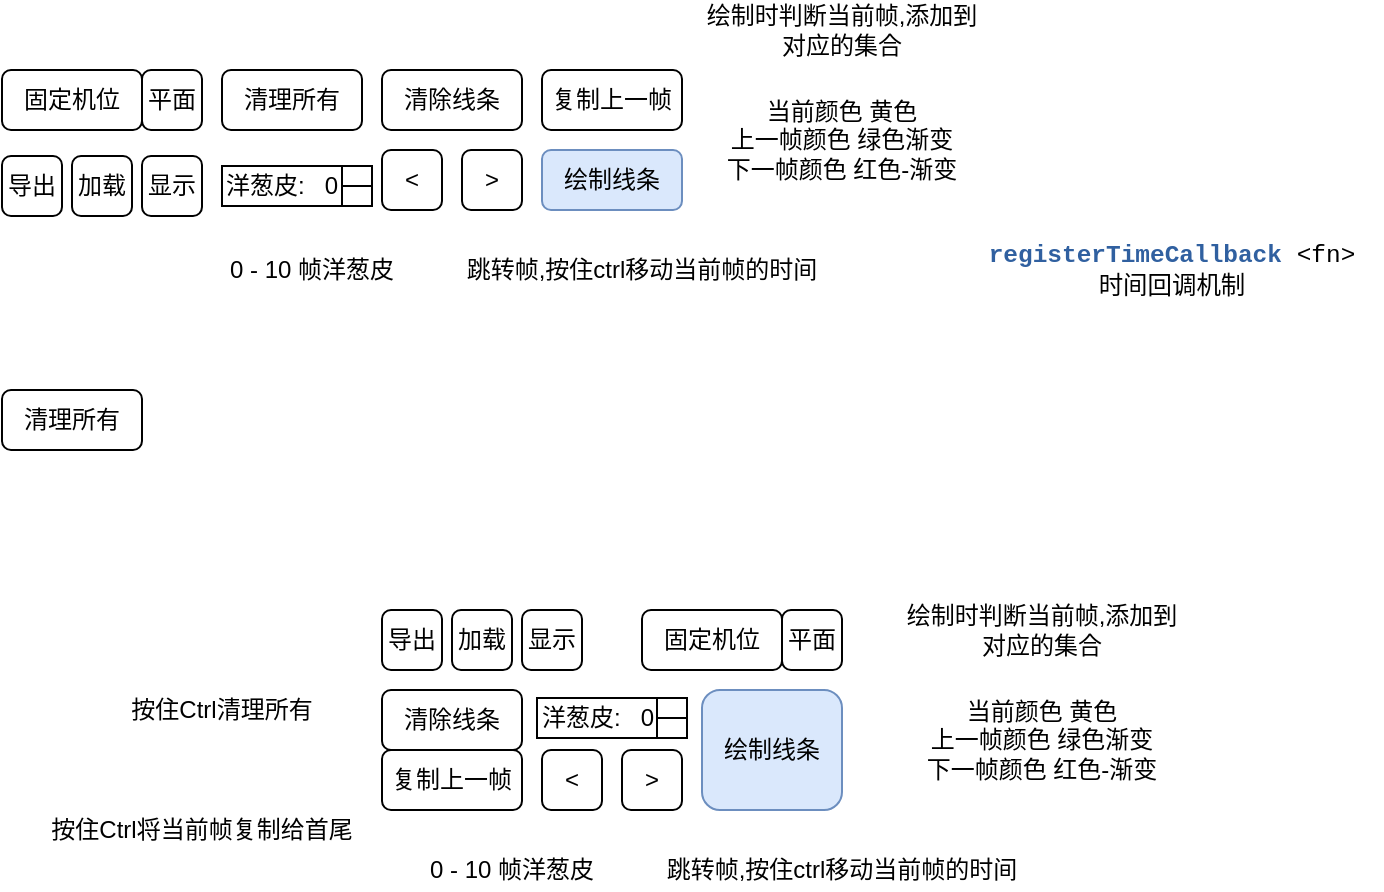 <mxfile version="14.1.8" type="device"><diagram id="Qp038zfejBVWZ31NkYar" name="第 1 页"><mxGraphModel dx="1086" dy="806" grid="1" gridSize="10" guides="1" tooltips="1" connect="1" arrows="1" fold="1" page="1" pageScale="1" pageWidth="827" pageHeight="1169" math="0" shadow="0"><root><mxCell id="0"/><mxCell id="1" parent="0"/><mxCell id="wxJcVUgNrAv_xKHlyjaR-1" value="绘制线条" style="rounded=1;whiteSpace=wrap;html=1;fillColor=#dae8fc;strokeColor=#6c8ebf;" parent="1" vertex="1"><mxGeometry x="280" y="80" width="70" height="30" as="geometry"/></mxCell><mxCell id="wxJcVUgNrAv_xKHlyjaR-2" value="&amp;gt;" style="rounded=1;whiteSpace=wrap;html=1;" parent="1" vertex="1"><mxGeometry x="240" y="80" width="30" height="30" as="geometry"/></mxCell><mxCell id="wxJcVUgNrAv_xKHlyjaR-3" value="&amp;lt;" style="rounded=1;whiteSpace=wrap;html=1;" parent="1" vertex="1"><mxGeometry x="200" y="80" width="30" height="30" as="geometry"/></mxCell><mxCell id="wxJcVUgNrAv_xKHlyjaR-4" value="清除线条" style="rounded=1;whiteSpace=wrap;html=1;" parent="1" vertex="1"><mxGeometry x="200" y="40" width="70" height="30" as="geometry"/></mxCell><mxCell id="wxJcVUgNrAv_xKHlyjaR-5" value="复制上一帧" style="rounded=1;whiteSpace=wrap;html=1;" parent="1" vertex="1"><mxGeometry x="280" y="40" width="70" height="30" as="geometry"/></mxCell><mxCell id="wxJcVUgNrAv_xKHlyjaR-6" value="洋葱皮:&amp;nbsp; &amp;nbsp;0" style="rounded=0;whiteSpace=wrap;html=1;" parent="1" vertex="1"><mxGeometry x="120" y="88" width="60" height="20" as="geometry"/></mxCell><mxCell id="wxJcVUgNrAv_xKHlyjaR-7" value="" style="rounded=0;whiteSpace=wrap;html=1;" parent="1" vertex="1"><mxGeometry x="180" y="88" width="15" height="10" as="geometry"/></mxCell><mxCell id="wxJcVUgNrAv_xKHlyjaR-8" value="" style="rounded=0;whiteSpace=wrap;html=1;" parent="1" vertex="1"><mxGeometry x="180" y="98" width="15" height="10" as="geometry"/></mxCell><mxCell id="wxJcVUgNrAv_xKHlyjaR-9" value="当前颜色 黄色&lt;br&gt;上一帧颜色 绿色渐变&lt;br&gt;下一帧颜色 红色-渐变" style="text;html=1;strokeColor=none;fillColor=none;align=center;verticalAlign=middle;whiteSpace=wrap;rounded=0;" parent="1" vertex="1"><mxGeometry x="360" y="45" width="140" height="60" as="geometry"/></mxCell><mxCell id="wxJcVUgNrAv_xKHlyjaR-10" value="0 - 10 帧洋葱皮" style="text;html=1;strokeColor=none;fillColor=none;align=center;verticalAlign=middle;whiteSpace=wrap;rounded=0;" parent="1" vertex="1"><mxGeometry x="120" y="130" width="90" height="20" as="geometry"/></mxCell><mxCell id="wxJcVUgNrAv_xKHlyjaR-11" value="绘制时判断当前帧,添加到对应的集合" style="text;html=1;strokeColor=none;fillColor=none;align=center;verticalAlign=middle;whiteSpace=wrap;rounded=0;" parent="1" vertex="1"><mxGeometry x="357" y="10" width="146" height="20" as="geometry"/></mxCell><mxCell id="wxJcVUgNrAv_xKHlyjaR-12" value="清理所有" style="rounded=1;whiteSpace=wrap;html=1;" parent="1" vertex="1"><mxGeometry x="120" y="40" width="70" height="30" as="geometry"/></mxCell><mxCell id="wxJcVUgNrAv_xKHlyjaR-13" value="跳转帧,按住ctrl移动当前帧的时间" style="text;html=1;strokeColor=none;fillColor=none;align=center;verticalAlign=middle;whiteSpace=wrap;rounded=0;" parent="1" vertex="1"><mxGeometry x="230" y="130" width="200" height="20" as="geometry"/></mxCell><mxCell id="wxJcVUgNrAv_xKHlyjaR-14" value="&lt;span class=&quot;codeEmphasisStrong&quot; style=&quot;font-family: &amp;#34;consolas&amp;#34; , &amp;#34;courier new&amp;#34; , &amp;#34;courier&amp;#34; , &amp;#34;nimbus mono l&amp;#34; , monospace ; font-weight: bold ; color: rgb(65 , 65 , 65) ; font-size: 12.222px ; text-align: left&quot;&gt;&lt;span class=&quot;kwd3&quot; style=&quot;color: rgb(48 , 96 , 160)&quot;&gt;registerTimeCallback&lt;/span&gt;&lt;/span&gt;&lt;span class=&quot;pln&quot; style=&quot;font-family: &amp;#34;consolas&amp;#34; , &amp;#34;courier new&amp;#34; , &amp;#34;courier&amp;#34; , &amp;#34;nimbus mono l&amp;#34; , monospace ; font-size: 12.222px ; text-align: left&quot;&gt; &amp;lt;fn&amp;gt;&lt;br&gt;时间回调机制&lt;br&gt;&lt;/span&gt;" style="text;html=1;strokeColor=none;fillColor=none;align=center;verticalAlign=middle;whiteSpace=wrap;rounded=0;" parent="1" vertex="1"><mxGeometry x="490" y="130" width="210" height="20" as="geometry"/></mxCell><mxCell id="iTgh9MUfth49qftiGQ-Q-1" value="固定机位" style="rounded=1;whiteSpace=wrap;html=1;" vertex="1" parent="1"><mxGeometry x="10" y="40" width="70" height="30" as="geometry"/></mxCell><mxCell id="iTgh9MUfth49qftiGQ-Q-2" value="平面" style="rounded=1;whiteSpace=wrap;html=1;" vertex="1" parent="1"><mxGeometry x="80" y="40" width="30" height="30" as="geometry"/></mxCell><mxCell id="iTgh9MUfth49qftiGQ-Q-3" value="显示&lt;br&gt;" style="rounded=1;whiteSpace=wrap;html=1;" vertex="1" parent="1"><mxGeometry x="80" y="83" width="30" height="30" as="geometry"/></mxCell><mxCell id="iTgh9MUfth49qftiGQ-Q-4" value="加载" style="rounded=1;whiteSpace=wrap;html=1;" vertex="1" parent="1"><mxGeometry x="45" y="83" width="30" height="30" as="geometry"/></mxCell><mxCell id="iTgh9MUfth49qftiGQ-Q-5" value="导出" style="rounded=1;whiteSpace=wrap;html=1;" vertex="1" parent="1"><mxGeometry x="10" y="83" width="30" height="30" as="geometry"/></mxCell><mxCell id="iTgh9MUfth49qftiGQ-Q-6" value="绘制线条" style="rounded=1;whiteSpace=wrap;html=1;fillColor=#dae8fc;strokeColor=#6c8ebf;" vertex="1" parent="1"><mxGeometry x="360" y="350" width="70" height="60" as="geometry"/></mxCell><mxCell id="iTgh9MUfth49qftiGQ-Q-7" value="&amp;gt;" style="rounded=1;whiteSpace=wrap;html=1;" vertex="1" parent="1"><mxGeometry x="320" y="380" width="30" height="30" as="geometry"/></mxCell><mxCell id="iTgh9MUfth49qftiGQ-Q-8" value="&amp;lt;" style="rounded=1;whiteSpace=wrap;html=1;" vertex="1" parent="1"><mxGeometry x="280" y="380" width="30" height="30" as="geometry"/></mxCell><mxCell id="iTgh9MUfth49qftiGQ-Q-9" value="清除线条" style="rounded=1;whiteSpace=wrap;html=1;" vertex="1" parent="1"><mxGeometry x="200" y="350" width="70" height="30" as="geometry"/></mxCell><mxCell id="iTgh9MUfth49qftiGQ-Q-10" value="复制上一帧" style="rounded=1;whiteSpace=wrap;html=1;" vertex="1" parent="1"><mxGeometry x="200" y="380" width="70" height="30" as="geometry"/></mxCell><mxCell id="iTgh9MUfth49qftiGQ-Q-11" value="洋葱皮:&amp;nbsp; &amp;nbsp;0" style="rounded=0;whiteSpace=wrap;html=1;" vertex="1" parent="1"><mxGeometry x="277.5" y="354" width="60" height="20" as="geometry"/></mxCell><mxCell id="iTgh9MUfth49qftiGQ-Q-12" value="" style="rounded=0;whiteSpace=wrap;html=1;" vertex="1" parent="1"><mxGeometry x="337.5" y="354" width="15" height="10" as="geometry"/></mxCell><mxCell id="iTgh9MUfth49qftiGQ-Q-13" value="" style="rounded=0;whiteSpace=wrap;html=1;" vertex="1" parent="1"><mxGeometry x="337.5" y="364" width="15" height="10" as="geometry"/></mxCell><mxCell id="iTgh9MUfth49qftiGQ-Q-14" value="清理所有" style="rounded=1;whiteSpace=wrap;html=1;" vertex="1" parent="1"><mxGeometry x="10" y="200" width="70" height="30" as="geometry"/></mxCell><mxCell id="iTgh9MUfth49qftiGQ-Q-15" value="固定机位" style="rounded=1;whiteSpace=wrap;html=1;" vertex="1" parent="1"><mxGeometry x="330" y="310" width="70" height="30" as="geometry"/></mxCell><mxCell id="iTgh9MUfth49qftiGQ-Q-16" value="平面" style="rounded=1;whiteSpace=wrap;html=1;" vertex="1" parent="1"><mxGeometry x="400" y="310" width="30" height="30" as="geometry"/></mxCell><mxCell id="iTgh9MUfth49qftiGQ-Q-17" value="显示&lt;br&gt;" style="rounded=1;whiteSpace=wrap;html=1;" vertex="1" parent="1"><mxGeometry x="270" y="310" width="30" height="30" as="geometry"/></mxCell><mxCell id="iTgh9MUfth49qftiGQ-Q-18" value="加载" style="rounded=1;whiteSpace=wrap;html=1;" vertex="1" parent="1"><mxGeometry x="235" y="310" width="30" height="30" as="geometry"/></mxCell><mxCell id="iTgh9MUfth49qftiGQ-Q-19" value="导出" style="rounded=1;whiteSpace=wrap;html=1;" vertex="1" parent="1"><mxGeometry x="200" y="310" width="30" height="30" as="geometry"/></mxCell><mxCell id="iTgh9MUfth49qftiGQ-Q-20" value="绘制时判断当前帧,添加到对应的集合" style="text;html=1;strokeColor=none;fillColor=none;align=center;verticalAlign=middle;whiteSpace=wrap;rounded=0;" vertex="1" parent="1"><mxGeometry x="457" y="310" width="146" height="20" as="geometry"/></mxCell><mxCell id="iTgh9MUfth49qftiGQ-Q-21" value="当前颜色 黄色&lt;br&gt;上一帧颜色 绿色渐变&lt;br&gt;下一帧颜色 红色-渐变" style="text;html=1;strokeColor=none;fillColor=none;align=center;verticalAlign=middle;whiteSpace=wrap;rounded=0;" vertex="1" parent="1"><mxGeometry x="460" y="345" width="140" height="60" as="geometry"/></mxCell><mxCell id="iTgh9MUfth49qftiGQ-Q-22" value="跳转帧,按住ctrl移动当前帧的时间" style="text;html=1;strokeColor=none;fillColor=none;align=center;verticalAlign=middle;whiteSpace=wrap;rounded=0;" vertex="1" parent="1"><mxGeometry x="330" y="430" width="200" height="20" as="geometry"/></mxCell><mxCell id="iTgh9MUfth49qftiGQ-Q-23" value="0 - 10 帧洋葱皮" style="text;html=1;strokeColor=none;fillColor=none;align=center;verticalAlign=middle;whiteSpace=wrap;rounded=0;" vertex="1" parent="1"><mxGeometry x="220" y="430" width="90" height="20" as="geometry"/></mxCell><mxCell id="iTgh9MUfth49qftiGQ-Q-24" value="按住Ctrl清理所有" style="text;html=1;strokeColor=none;fillColor=none;align=center;verticalAlign=middle;whiteSpace=wrap;rounded=0;" vertex="1" parent="1"><mxGeometry x="70" y="350" width="100" height="20" as="geometry"/></mxCell><mxCell id="iTgh9MUfth49qftiGQ-Q-25" value="按住Ctrl将当前帧复制给首尾" style="text;html=1;strokeColor=none;fillColor=none;align=center;verticalAlign=middle;whiteSpace=wrap;rounded=0;" vertex="1" parent="1"><mxGeometry x="30" y="410" width="160" height="20" as="geometry"/></mxCell></root></mxGraphModel></diagram></mxfile>